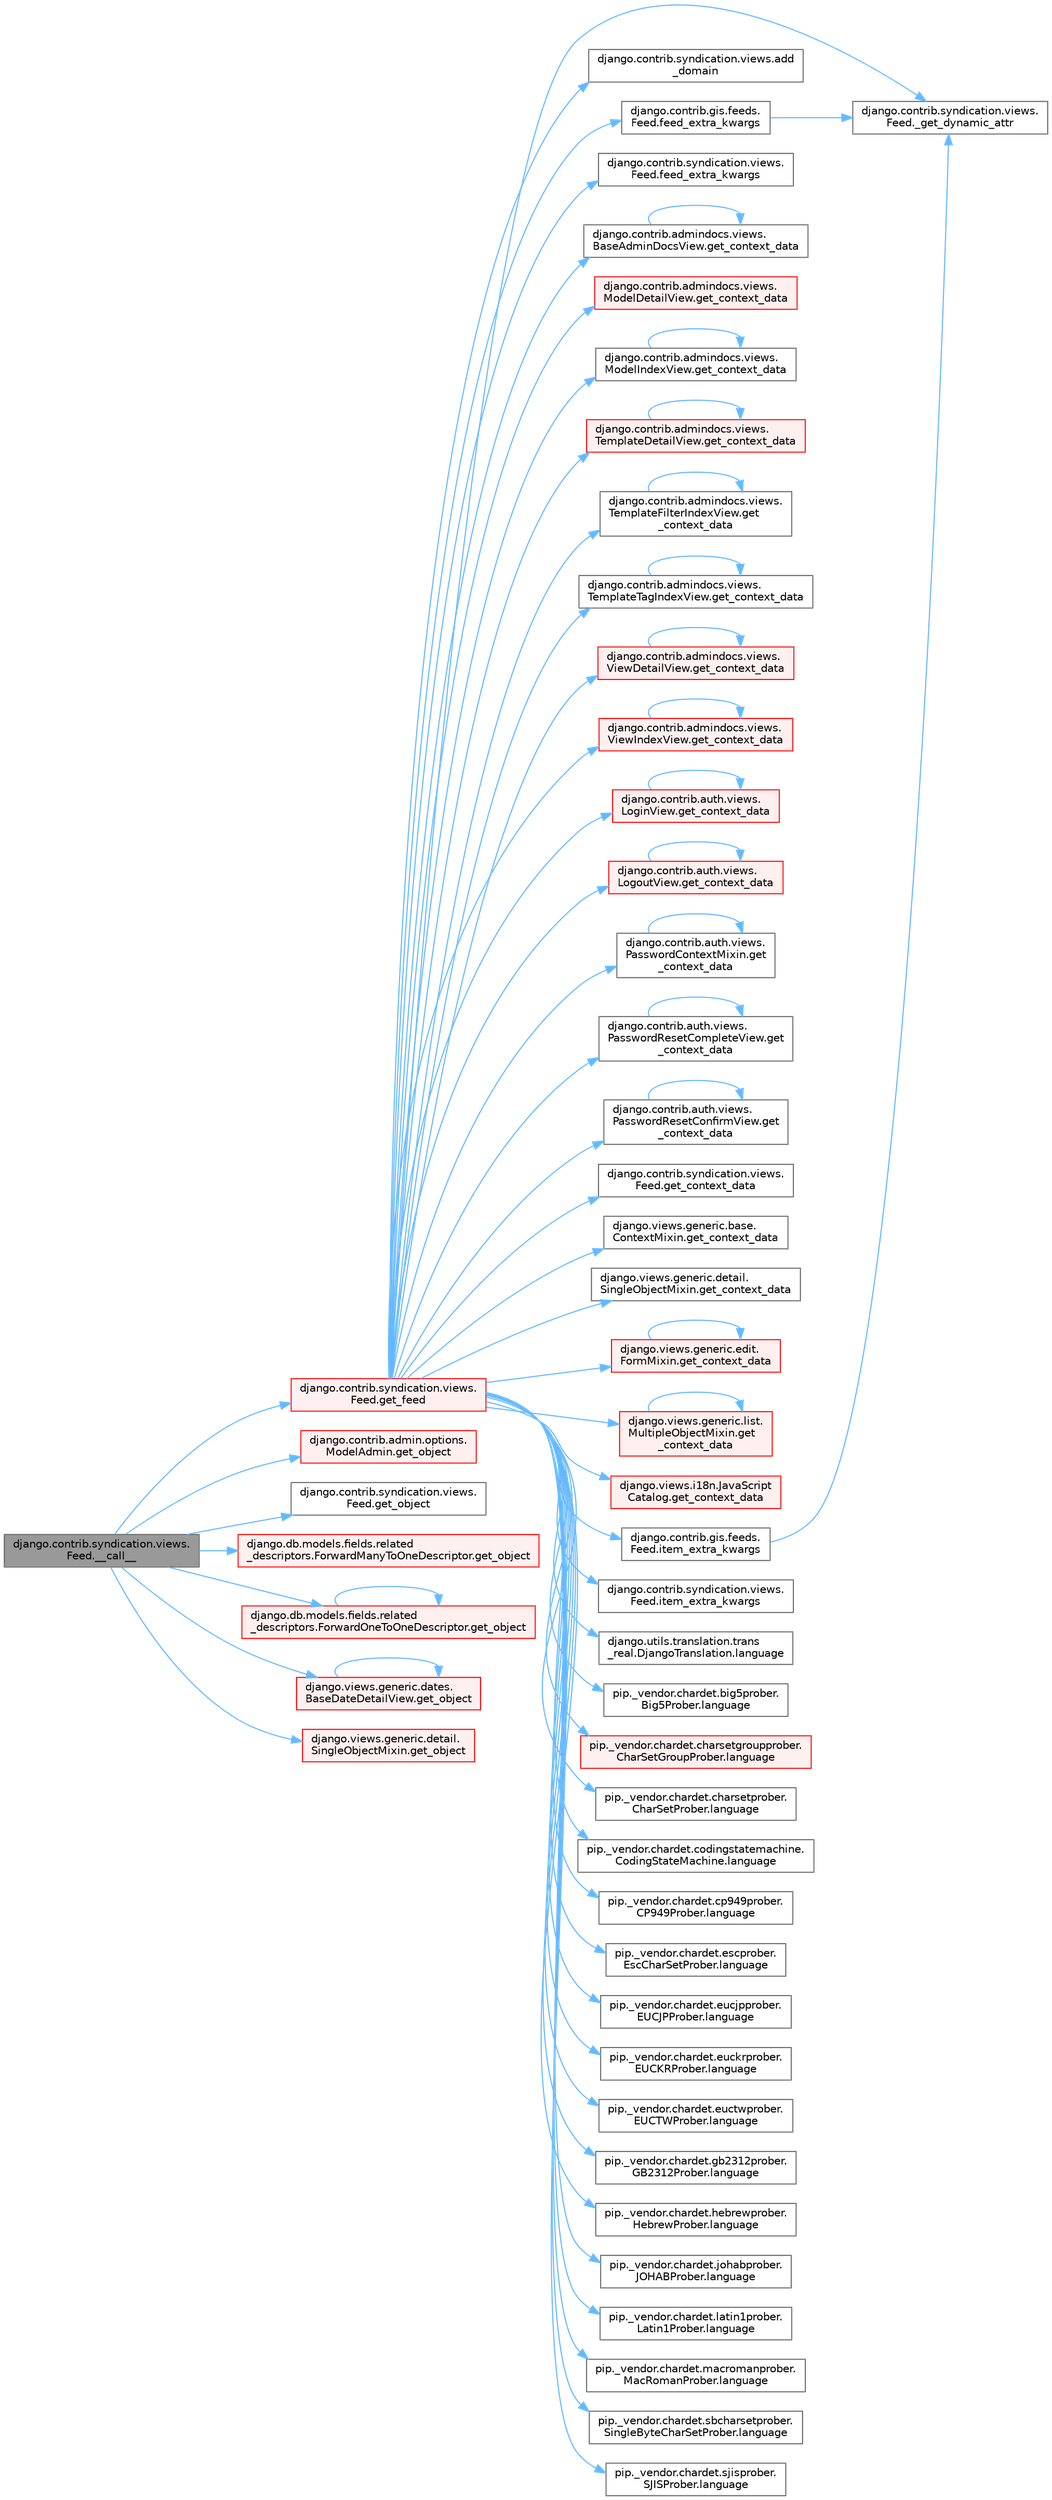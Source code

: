 digraph "django.contrib.syndication.views.Feed.__call__"
{
 // LATEX_PDF_SIZE
  bgcolor="transparent";
  edge [fontname=Helvetica,fontsize=10,labelfontname=Helvetica,labelfontsize=10];
  node [fontname=Helvetica,fontsize=10,shape=box,height=0.2,width=0.4];
  rankdir="LR";
  Node1 [id="Node000001",label="django.contrib.syndication.views.\lFeed.__call__",height=0.2,width=0.4,color="gray40", fillcolor="grey60", style="filled", fontcolor="black",tooltip=" "];
  Node1 -> Node2 [id="edge1_Node000001_Node000002",color="steelblue1",style="solid",tooltip=" "];
  Node2 [id="Node000002",label="django.contrib.syndication.views.\lFeed.get_feed",height=0.2,width=0.4,color="red", fillcolor="#FFF0F0", style="filled",URL="$classdjango_1_1contrib_1_1syndication_1_1views_1_1_feed.html#a22e9036857876e13966fd7f846ae909d",tooltip=" "];
  Node2 -> Node3 [id="edge2_Node000002_Node000003",color="steelblue1",style="solid",tooltip=" "];
  Node3 [id="Node000003",label="django.contrib.syndication.views.\lFeed._get_dynamic_attr",height=0.2,width=0.4,color="grey40", fillcolor="white", style="filled",URL="$classdjango_1_1contrib_1_1syndication_1_1views_1_1_feed.html#a0567b104437c1501730818fd1728d95f",tooltip=" "];
  Node2 -> Node4 [id="edge3_Node000002_Node000004",color="steelblue1",style="solid",tooltip=" "];
  Node4 [id="Node000004",label="django.contrib.syndication.views.add\l_domain",height=0.2,width=0.4,color="grey40", fillcolor="white", style="filled",URL="$namespacedjango_1_1contrib_1_1syndication_1_1views.html#a6f07e365419b09da5b4c500b68591dac",tooltip=" "];
  Node2 -> Node5 [id="edge4_Node000002_Node000005",color="steelblue1",style="solid",tooltip=" "];
  Node5 [id="Node000005",label="django.contrib.gis.feeds.\lFeed.feed_extra_kwargs",height=0.2,width=0.4,color="grey40", fillcolor="white", style="filled",URL="$classdjango_1_1contrib_1_1gis_1_1feeds_1_1_feed.html#a7b741e2f863a676a8871ffa11f6d2d27",tooltip=" "];
  Node5 -> Node3 [id="edge5_Node000005_Node000003",color="steelblue1",style="solid",tooltip=" "];
  Node2 -> Node6 [id="edge6_Node000002_Node000006",color="steelblue1",style="solid",tooltip=" "];
  Node6 [id="Node000006",label="django.contrib.syndication.views.\lFeed.feed_extra_kwargs",height=0.2,width=0.4,color="grey40", fillcolor="white", style="filled",URL="$classdjango_1_1contrib_1_1syndication_1_1views_1_1_feed.html#a52172e19414f5fa0634768b1e51b4c10",tooltip=" "];
  Node2 -> Node7 [id="edge7_Node000002_Node000007",color="steelblue1",style="solid",tooltip=" "];
  Node7 [id="Node000007",label="django.contrib.admindocs.views.\lBaseAdminDocsView.get_context_data",height=0.2,width=0.4,color="grey40", fillcolor="white", style="filled",URL="$classdjango_1_1contrib_1_1admindocs_1_1views_1_1_base_admin_docs_view.html#ad1977df8246ae09f80c673f91a5eb3e0",tooltip=" "];
  Node7 -> Node7 [id="edge8_Node000007_Node000007",color="steelblue1",style="solid",tooltip=" "];
  Node2 -> Node8 [id="edge9_Node000002_Node000008",color="steelblue1",style="solid",tooltip=" "];
  Node8 [id="Node000008",label="django.contrib.admindocs.views.\lModelDetailView.get_context_data",height=0.2,width=0.4,color="red", fillcolor="#FFF0F0", style="filled",URL="$classdjango_1_1contrib_1_1admindocs_1_1views_1_1_model_detail_view.html#ab47f56f92052e9dccd08cad21d204acf",tooltip=" "];
  Node2 -> Node12 [id="edge10_Node000002_Node000012",color="steelblue1",style="solid",tooltip=" "];
  Node12 [id="Node000012",label="django.contrib.admindocs.views.\lModelIndexView.get_context_data",height=0.2,width=0.4,color="grey40", fillcolor="white", style="filled",URL="$classdjango_1_1contrib_1_1admindocs_1_1views_1_1_model_index_view.html#a2cafc5066d3889b5da54d4385716088d",tooltip=" "];
  Node12 -> Node12 [id="edge11_Node000012_Node000012",color="steelblue1",style="solid",tooltip=" "];
  Node2 -> Node13 [id="edge12_Node000002_Node000013",color="steelblue1",style="solid",tooltip=" "];
  Node13 [id="Node000013",label="django.contrib.admindocs.views.\lTemplateDetailView.get_context_data",height=0.2,width=0.4,color="red", fillcolor="#FFF0F0", style="filled",URL="$classdjango_1_1contrib_1_1admindocs_1_1views_1_1_template_detail_view.html#acf9a801a852b0a8390e8e5c2961fad75",tooltip=" "];
  Node13 -> Node13 [id="edge13_Node000013_Node000013",color="steelblue1",style="solid",tooltip=" "];
  Node2 -> Node14 [id="edge14_Node000002_Node000014",color="steelblue1",style="solid",tooltip=" "];
  Node14 [id="Node000014",label="django.contrib.admindocs.views.\lTemplateFilterIndexView.get\l_context_data",height=0.2,width=0.4,color="grey40", fillcolor="white", style="filled",URL="$classdjango_1_1contrib_1_1admindocs_1_1views_1_1_template_filter_index_view.html#abebb2f0d54cb96b176adaf845ebe92dd",tooltip=" "];
  Node14 -> Node14 [id="edge15_Node000014_Node000014",color="steelblue1",style="solid",tooltip=" "];
  Node2 -> Node15 [id="edge16_Node000002_Node000015",color="steelblue1",style="solid",tooltip=" "];
  Node15 [id="Node000015",label="django.contrib.admindocs.views.\lTemplateTagIndexView.get_context_data",height=0.2,width=0.4,color="grey40", fillcolor="white", style="filled",URL="$classdjango_1_1contrib_1_1admindocs_1_1views_1_1_template_tag_index_view.html#ab79bfaba91e0080ce211f9f01f6917c0",tooltip=" "];
  Node15 -> Node15 [id="edge17_Node000015_Node000015",color="steelblue1",style="solid",tooltip=" "];
  Node2 -> Node16 [id="edge18_Node000002_Node000016",color="steelblue1",style="solid",tooltip=" "];
  Node16 [id="Node000016",label="django.contrib.admindocs.views.\lViewDetailView.get_context_data",height=0.2,width=0.4,color="red", fillcolor="#FFF0F0", style="filled",URL="$classdjango_1_1contrib_1_1admindocs_1_1views_1_1_view_detail_view.html#a24356154e604e5de8fb0c612f12df44c",tooltip=" "];
  Node16 -> Node16 [id="edge19_Node000016_Node000016",color="steelblue1",style="solid",tooltip=" "];
  Node2 -> Node18 [id="edge20_Node000002_Node000018",color="steelblue1",style="solid",tooltip=" "];
  Node18 [id="Node000018",label="django.contrib.admindocs.views.\lViewIndexView.get_context_data",height=0.2,width=0.4,color="red", fillcolor="#FFF0F0", style="filled",URL="$classdjango_1_1contrib_1_1admindocs_1_1views_1_1_view_index_view.html#a4b569a4ca12823c1ee6b26d5cafa2946",tooltip=" "];
  Node18 -> Node18 [id="edge21_Node000018_Node000018",color="steelblue1",style="solid",tooltip=" "];
  Node2 -> Node21 [id="edge22_Node000002_Node000021",color="steelblue1",style="solid",tooltip=" "];
  Node21 [id="Node000021",label="django.contrib.auth.views.\lLoginView.get_context_data",height=0.2,width=0.4,color="red", fillcolor="#FFF0F0", style="filled",URL="$classdjango_1_1contrib_1_1auth_1_1views_1_1_login_view.html#a5acd74035066c40850101f1d9643e328",tooltip=" "];
  Node21 -> Node21 [id="edge23_Node000021_Node000021",color="steelblue1",style="solid",tooltip=" "];
  Node2 -> Node1619 [id="edge24_Node000002_Node001619",color="steelblue1",style="solid",tooltip=" "];
  Node1619 [id="Node001619",label="django.contrib.auth.views.\lLogoutView.get_context_data",height=0.2,width=0.4,color="red", fillcolor="#FFF0F0", style="filled",URL="$classdjango_1_1contrib_1_1auth_1_1views_1_1_logout_view.html#afab0ac15cb452acb486a3f7b9747e43b",tooltip=" "];
  Node1619 -> Node1619 [id="edge25_Node001619_Node001619",color="steelblue1",style="solid",tooltip=" "];
  Node2 -> Node1620 [id="edge26_Node000002_Node001620",color="steelblue1",style="solid",tooltip=" "];
  Node1620 [id="Node001620",label="django.contrib.auth.views.\lPasswordContextMixin.get\l_context_data",height=0.2,width=0.4,color="grey40", fillcolor="white", style="filled",URL="$classdjango_1_1contrib_1_1auth_1_1views_1_1_password_context_mixin.html#abfa1dd6ee631ec41ba3af37934f34f8b",tooltip=" "];
  Node1620 -> Node1620 [id="edge27_Node001620_Node001620",color="steelblue1",style="solid",tooltip=" "];
  Node2 -> Node1621 [id="edge28_Node000002_Node001621",color="steelblue1",style="solid",tooltip=" "];
  Node1621 [id="Node001621",label="django.contrib.auth.views.\lPasswordResetCompleteView.get\l_context_data",height=0.2,width=0.4,color="grey40", fillcolor="white", style="filled",URL="$classdjango_1_1contrib_1_1auth_1_1views_1_1_password_reset_complete_view.html#ac9084a6483335be8ccdcb9dcf9a326be",tooltip=" "];
  Node1621 -> Node1621 [id="edge29_Node001621_Node001621",color="steelblue1",style="solid",tooltip=" "];
  Node2 -> Node1622 [id="edge30_Node000002_Node001622",color="steelblue1",style="solid",tooltip=" "];
  Node1622 [id="Node001622",label="django.contrib.auth.views.\lPasswordResetConfirmView.get\l_context_data",height=0.2,width=0.4,color="grey40", fillcolor="white", style="filled",URL="$classdjango_1_1contrib_1_1auth_1_1views_1_1_password_reset_confirm_view.html#a77ff55a7f0e6851ab586ce0646bfd930",tooltip=" "];
  Node1622 -> Node1622 [id="edge31_Node001622_Node001622",color="steelblue1",style="solid",tooltip=" "];
  Node2 -> Node1623 [id="edge32_Node000002_Node001623",color="steelblue1",style="solid",tooltip=" "];
  Node1623 [id="Node001623",label="django.contrib.syndication.views.\lFeed.get_context_data",height=0.2,width=0.4,color="grey40", fillcolor="white", style="filled",URL="$classdjango_1_1contrib_1_1syndication_1_1views_1_1_feed.html#aa7cc4ffba3c1e2770e414165e68c04d8",tooltip=" "];
  Node2 -> Node1624 [id="edge33_Node000002_Node001624",color="steelblue1",style="solid",tooltip=" "];
  Node1624 [id="Node001624",label="django.views.generic.base.\lContextMixin.get_context_data",height=0.2,width=0.4,color="grey40", fillcolor="white", style="filled",URL="$classdjango_1_1views_1_1generic_1_1base_1_1_context_mixin.html#aaa6a8d481ad2832dc061072e13f55d7c",tooltip=" "];
  Node2 -> Node1625 [id="edge34_Node000002_Node001625",color="steelblue1",style="solid",tooltip=" "];
  Node1625 [id="Node001625",label="django.views.generic.detail.\lSingleObjectMixin.get_context_data",height=0.2,width=0.4,color="grey40", fillcolor="white", style="filled",URL="$classdjango_1_1views_1_1generic_1_1detail_1_1_single_object_mixin.html#a260b2c9bd6afb81c025d873cd225df5b",tooltip=" "];
  Node2 -> Node1626 [id="edge35_Node000002_Node001626",color="steelblue1",style="solid",tooltip=" "];
  Node1626 [id="Node001626",label="django.views.generic.edit.\lFormMixin.get_context_data",height=0.2,width=0.4,color="red", fillcolor="#FFF0F0", style="filled",URL="$classdjango_1_1views_1_1generic_1_1edit_1_1_form_mixin.html#acde4b1eaeec02ebbce51ac4355653d5b",tooltip=" "];
  Node1626 -> Node1626 [id="edge36_Node001626_Node001626",color="steelblue1",style="solid",tooltip=" "];
  Node2 -> Node1672 [id="edge37_Node000002_Node001672",color="steelblue1",style="solid",tooltip=" "];
  Node1672 [id="Node001672",label="django.views.generic.list.\lMultipleObjectMixin.get\l_context_data",height=0.2,width=0.4,color="red", fillcolor="#FFF0F0", style="filled",URL="$classdjango_1_1views_1_1generic_1_1list_1_1_multiple_object_mixin.html#a10a1d27aca6a731b33b4b0bbcbdfd6f7",tooltip=" "];
  Node1672 -> Node1672 [id="edge38_Node001672_Node001672",color="steelblue1",style="solid",tooltip=" "];
  Node2 -> Node1683 [id="edge39_Node000002_Node001683",color="steelblue1",style="solid",tooltip=" "];
  Node1683 [id="Node001683",label="django.views.i18n.JavaScript\lCatalog.get_context_data",height=0.2,width=0.4,color="red", fillcolor="#FFF0F0", style="filled",URL="$classdjango_1_1views_1_1i18n_1_1_java_script_catalog.html#ac5b55c2c1f5afddde1e9485b382e2aa0",tooltip=" "];
  Node2 -> Node4531 [id="edge40_Node000002_Node004531",color="steelblue1",style="solid",tooltip=" "];
  Node4531 [id="Node004531",label="django.contrib.gis.feeds.\lFeed.item_extra_kwargs",height=0.2,width=0.4,color="grey40", fillcolor="white", style="filled",URL="$classdjango_1_1contrib_1_1gis_1_1feeds_1_1_feed.html#a26a31ff3677e99e72762c91e42becd0e",tooltip=" "];
  Node4531 -> Node3 [id="edge41_Node004531_Node000003",color="steelblue1",style="solid",tooltip=" "];
  Node2 -> Node4532 [id="edge42_Node000002_Node004532",color="steelblue1",style="solid",tooltip=" "];
  Node4532 [id="Node004532",label="django.contrib.syndication.views.\lFeed.item_extra_kwargs",height=0.2,width=0.4,color="grey40", fillcolor="white", style="filled",URL="$classdjango_1_1contrib_1_1syndication_1_1views_1_1_feed.html#a8ca05e0572e21391265bcc2d722539b3",tooltip=" "];
  Node2 -> Node3973 [id="edge43_Node000002_Node003973",color="steelblue1",style="solid",tooltip=" "];
  Node3973 [id="Node003973",label="django.utils.translation.trans\l_real.DjangoTranslation.language",height=0.2,width=0.4,color="grey40", fillcolor="white", style="filled",URL="$classdjango_1_1utils_1_1translation_1_1trans__real_1_1_django_translation.html#a9579fee11ad113fe5abee260b7de6fec",tooltip=" "];
  Node2 -> Node3974 [id="edge44_Node000002_Node003974",color="steelblue1",style="solid",tooltip=" "];
  Node3974 [id="Node003974",label="pip._vendor.chardet.big5prober.\lBig5Prober.language",height=0.2,width=0.4,color="grey40", fillcolor="white", style="filled",URL="$classpip_1_1__vendor_1_1chardet_1_1big5prober_1_1_big5_prober.html#ae12e41867c7fe4d7e1706b0769fb7fbb",tooltip=" "];
  Node2 -> Node3975 [id="edge45_Node000002_Node003975",color="steelblue1",style="solid",tooltip=" "];
  Node3975 [id="Node003975",label="pip._vendor.chardet.charsetgroupprober.\lCharSetGroupProber.language",height=0.2,width=0.4,color="red", fillcolor="#FFF0F0", style="filled",URL="$classpip_1_1__vendor_1_1chardet_1_1charsetgroupprober_1_1_char_set_group_prober.html#a4eed2755176d79c1d176c7500400f899",tooltip=" "];
  Node2 -> Node3976 [id="edge46_Node000002_Node003976",color="steelblue1",style="solid",tooltip=" "];
  Node3976 [id="Node003976",label="pip._vendor.chardet.charsetprober.\lCharSetProber.language",height=0.2,width=0.4,color="grey40", fillcolor="white", style="filled",URL="$classpip_1_1__vendor_1_1chardet_1_1charsetprober_1_1_char_set_prober.html#a6bad32bc708dc584d44c96c2931b6cfd",tooltip=" "];
  Node2 -> Node3977 [id="edge47_Node000002_Node003977",color="steelblue1",style="solid",tooltip=" "];
  Node3977 [id="Node003977",label="pip._vendor.chardet.codingstatemachine.\lCodingStateMachine.language",height=0.2,width=0.4,color="grey40", fillcolor="white", style="filled",URL="$classpip_1_1__vendor_1_1chardet_1_1codingstatemachine_1_1_coding_state_machine.html#af42f7f1131da9ff1ce195dcee8c1d6a3",tooltip=" "];
  Node2 -> Node3978 [id="edge48_Node000002_Node003978",color="steelblue1",style="solid",tooltip=" "];
  Node3978 [id="Node003978",label="pip._vendor.chardet.cp949prober.\lCP949Prober.language",height=0.2,width=0.4,color="grey40", fillcolor="white", style="filled",URL="$classpip_1_1__vendor_1_1chardet_1_1cp949prober_1_1_c_p949_prober.html#a2116d15434667537f29388516f3e1a2e",tooltip=" "];
  Node2 -> Node3979 [id="edge49_Node000002_Node003979",color="steelblue1",style="solid",tooltip=" "];
  Node3979 [id="Node003979",label="pip._vendor.chardet.escprober.\lEscCharSetProber.language",height=0.2,width=0.4,color="grey40", fillcolor="white", style="filled",URL="$classpip_1_1__vendor_1_1chardet_1_1escprober_1_1_esc_char_set_prober.html#acdb470db9b640c5e99b9fd0acd343d3a",tooltip=" "];
  Node2 -> Node3980 [id="edge50_Node000002_Node003980",color="steelblue1",style="solid",tooltip=" "];
  Node3980 [id="Node003980",label="pip._vendor.chardet.eucjpprober.\lEUCJPProber.language",height=0.2,width=0.4,color="grey40", fillcolor="white", style="filled",URL="$classpip_1_1__vendor_1_1chardet_1_1eucjpprober_1_1_e_u_c_j_p_prober.html#a78e1b1b0b1ea288a83a25721dd5d3e33",tooltip=" "];
  Node2 -> Node3981 [id="edge51_Node000002_Node003981",color="steelblue1",style="solid",tooltip=" "];
  Node3981 [id="Node003981",label="pip._vendor.chardet.euckrprober.\lEUCKRProber.language",height=0.2,width=0.4,color="grey40", fillcolor="white", style="filled",URL="$classpip_1_1__vendor_1_1chardet_1_1euckrprober_1_1_e_u_c_k_r_prober.html#a7a210acb318e19a0eaeeffe8ea1131d8",tooltip=" "];
  Node2 -> Node3982 [id="edge52_Node000002_Node003982",color="steelblue1",style="solid",tooltip=" "];
  Node3982 [id="Node003982",label="pip._vendor.chardet.euctwprober.\lEUCTWProber.language",height=0.2,width=0.4,color="grey40", fillcolor="white", style="filled",URL="$classpip_1_1__vendor_1_1chardet_1_1euctwprober_1_1_e_u_c_t_w_prober.html#aad577675c9092c8ad6e543011ff4a988",tooltip=" "];
  Node2 -> Node3983 [id="edge53_Node000002_Node003983",color="steelblue1",style="solid",tooltip=" "];
  Node3983 [id="Node003983",label="pip._vendor.chardet.gb2312prober.\lGB2312Prober.language",height=0.2,width=0.4,color="grey40", fillcolor="white", style="filled",URL="$classpip_1_1__vendor_1_1chardet_1_1gb2312prober_1_1_g_b2312_prober.html#a4e9131933352946599a20603d7e3bf41",tooltip=" "];
  Node2 -> Node3984 [id="edge54_Node000002_Node003984",color="steelblue1",style="solid",tooltip=" "];
  Node3984 [id="Node003984",label="pip._vendor.chardet.hebrewprober.\lHebrewProber.language",height=0.2,width=0.4,color="grey40", fillcolor="white", style="filled",URL="$classpip_1_1__vendor_1_1chardet_1_1hebrewprober_1_1_hebrew_prober.html#a525b16f45c880d2b7438b5080e1e8663",tooltip=" "];
  Node2 -> Node3985 [id="edge55_Node000002_Node003985",color="steelblue1",style="solid",tooltip=" "];
  Node3985 [id="Node003985",label="pip._vendor.chardet.johabprober.\lJOHABProber.language",height=0.2,width=0.4,color="grey40", fillcolor="white", style="filled",URL="$classpip_1_1__vendor_1_1chardet_1_1johabprober_1_1_j_o_h_a_b_prober.html#a087f3784ea1caf76bef5fcea90f573b7",tooltip=" "];
  Node2 -> Node3986 [id="edge56_Node000002_Node003986",color="steelblue1",style="solid",tooltip=" "];
  Node3986 [id="Node003986",label="pip._vendor.chardet.latin1prober.\lLatin1Prober.language",height=0.2,width=0.4,color="grey40", fillcolor="white", style="filled",URL="$classpip_1_1__vendor_1_1chardet_1_1latin1prober_1_1_latin1_prober.html#a0ac3b8d64a75530506012d2ced24dd10",tooltip=" "];
  Node2 -> Node3987 [id="edge57_Node000002_Node003987",color="steelblue1",style="solid",tooltip=" "];
  Node3987 [id="Node003987",label="pip._vendor.chardet.macromanprober.\lMacRomanProber.language",height=0.2,width=0.4,color="grey40", fillcolor="white", style="filled",URL="$classpip_1_1__vendor_1_1chardet_1_1macromanprober_1_1_mac_roman_prober.html#ae6c60c13f3f02ddc7a9d1ee62717b290",tooltip=" "];
  Node2 -> Node3988 [id="edge58_Node000002_Node003988",color="steelblue1",style="solid",tooltip=" "];
  Node3988 [id="Node003988",label="pip._vendor.chardet.sbcharsetprober.\lSingleByteCharSetProber.language",height=0.2,width=0.4,color="grey40", fillcolor="white", style="filled",URL="$classpip_1_1__vendor_1_1chardet_1_1sbcharsetprober_1_1_single_byte_char_set_prober.html#affceb453e1601741c244b66e97401ec5",tooltip=" "];
  Node2 -> Node3989 [id="edge59_Node000002_Node003989",color="steelblue1",style="solid",tooltip=" "];
  Node3989 [id="Node003989",label="pip._vendor.chardet.sjisprober.\lSJISProber.language",height=0.2,width=0.4,color="grey40", fillcolor="white", style="filled",URL="$classpip_1_1__vendor_1_1chardet_1_1sjisprober_1_1_s_j_i_s_prober.html#afc8e8e9b34b07b2742ccbfd2df1b1f68",tooltip=" "];
  Node1 -> Node4533 [id="edge60_Node000001_Node004533",color="steelblue1",style="solid",tooltip=" "];
  Node4533 [id="Node004533",label="django.contrib.admin.options.\lModelAdmin.get_object",height=0.2,width=0.4,color="red", fillcolor="#FFF0F0", style="filled",URL="$classdjango_1_1contrib_1_1admin_1_1options_1_1_model_admin.html#ac7b9acc5607b931a130f004f73adcc6c",tooltip=" "];
  Node1 -> Node4534 [id="edge61_Node000001_Node004534",color="steelblue1",style="solid",tooltip=" "];
  Node4534 [id="Node004534",label="django.contrib.syndication.views.\lFeed.get_object",height=0.2,width=0.4,color="grey40", fillcolor="white", style="filled",URL="$classdjango_1_1contrib_1_1syndication_1_1views_1_1_feed.html#aca97bf9a86566b880b339170b2b4880c",tooltip=" "];
  Node1 -> Node4535 [id="edge62_Node000001_Node004535",color="steelblue1",style="solid",tooltip=" "];
  Node4535 [id="Node004535",label="django.db.models.fields.related\l_descriptors.ForwardManyToOneDescriptor.get_object",height=0.2,width=0.4,color="red", fillcolor="#FFF0F0", style="filled",URL="$classdjango_1_1db_1_1models_1_1fields_1_1related__descriptors_1_1_forward_many_to_one_descriptor.html#a53e30c8b305a3998dd43c1e6357e4bc4",tooltip=" "];
  Node1 -> Node4536 [id="edge63_Node000001_Node004536",color="steelblue1",style="solid",tooltip=" "];
  Node4536 [id="Node004536",label="django.db.models.fields.related\l_descriptors.ForwardOneToOneDescriptor.get_object",height=0.2,width=0.4,color="red", fillcolor="#FFF0F0", style="filled",URL="$classdjango_1_1db_1_1models_1_1fields_1_1related__descriptors_1_1_forward_one_to_one_descriptor.html#a298296431556370e9bb0b1478febfbf3",tooltip=" "];
  Node4536 -> Node4536 [id="edge64_Node004536_Node004536",color="steelblue1",style="solid",tooltip=" "];
  Node1 -> Node4537 [id="edge65_Node000001_Node004537",color="steelblue1",style="solid",tooltip=" "];
  Node4537 [id="Node004537",label="django.views.generic.dates.\lBaseDateDetailView.get_object",height=0.2,width=0.4,color="red", fillcolor="#FFF0F0", style="filled",URL="$classdjango_1_1views_1_1generic_1_1dates_1_1_base_date_detail_view.html#a7c08557dbbb8af87ec6f8fab884e6f5e",tooltip=" "];
  Node4537 -> Node4537 [id="edge66_Node004537_Node004537",color="steelblue1",style="solid",tooltip=" "];
  Node1 -> Node4549 [id="edge67_Node000001_Node004549",color="steelblue1",style="solid",tooltip=" "];
  Node4549 [id="Node004549",label="django.views.generic.detail.\lSingleObjectMixin.get_object",height=0.2,width=0.4,color="red", fillcolor="#FFF0F0", style="filled",URL="$classdjango_1_1views_1_1generic_1_1detail_1_1_single_object_mixin.html#ab853f97e997d069a858d4bb5e93092ad",tooltip=" "];
}
